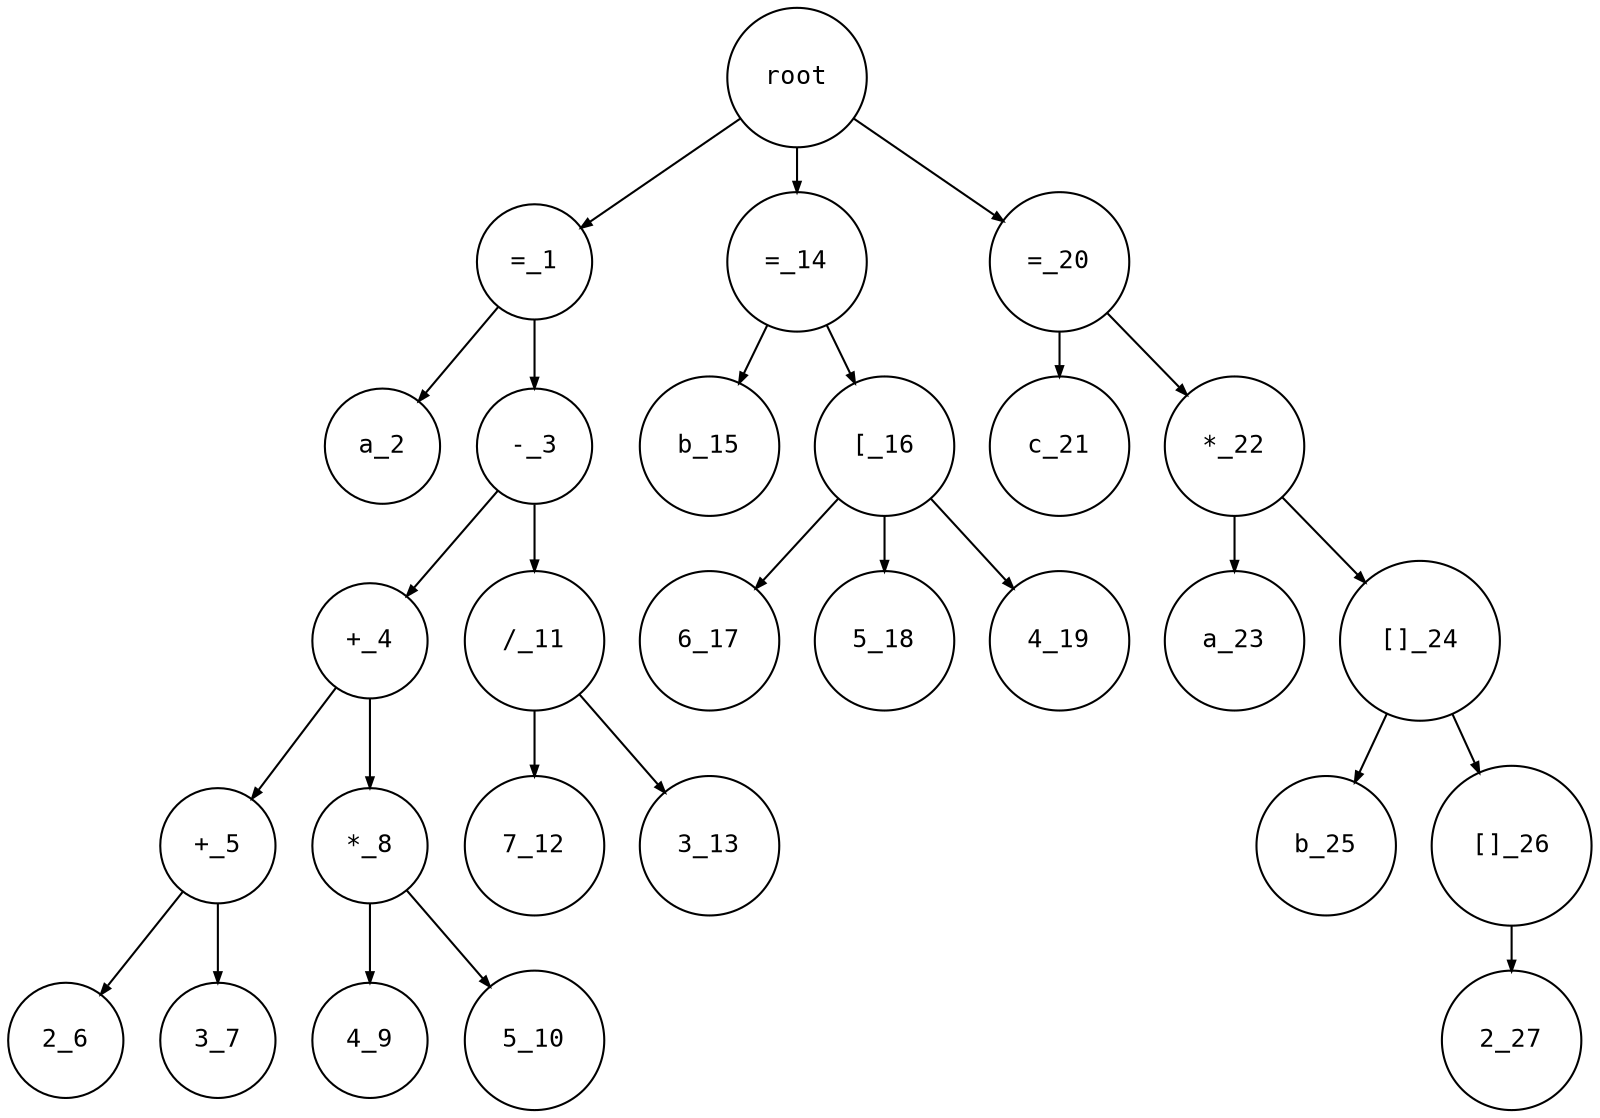 digraph G {
    node [shape=circle, fontsize=12, fontname="Courier", height=.1];
    ranksep=.3;
    edge [arrowsize=.5]
    root -> "=_1"
    "=_1" -> "a_2"
    "=_1" -> "-_3"
    "-_3" -> "+_4"
    "+_4" -> "+_5"
    "+_5" -> "2_6"
    "+_5" -> "3_7"
    "+_4" -> "*_8"
    "*_8" -> "4_9"
    "*_8" -> "5_10"
    "-_3" -> "/_11"
    "/_11" -> "7_12"
    "/_11" -> "3_13"
    root -> "=_14"
    "=_14" -> "b_15"
    "=_14" -> "[_16"
    "[_16" -> "6_17"
    "[_16" -> "5_18"
    "[_16" -> "4_19"
    root -> "=_20"
    "=_20" -> "c_21"
    "=_20" -> "*_22"
    "*_22" -> "a_23"
    "*_22" -> "[]_24"
    "[]_24" -> "b_25"
    "[]_24" -> "[]_26"
    "[]_26" -> "2_27"
}